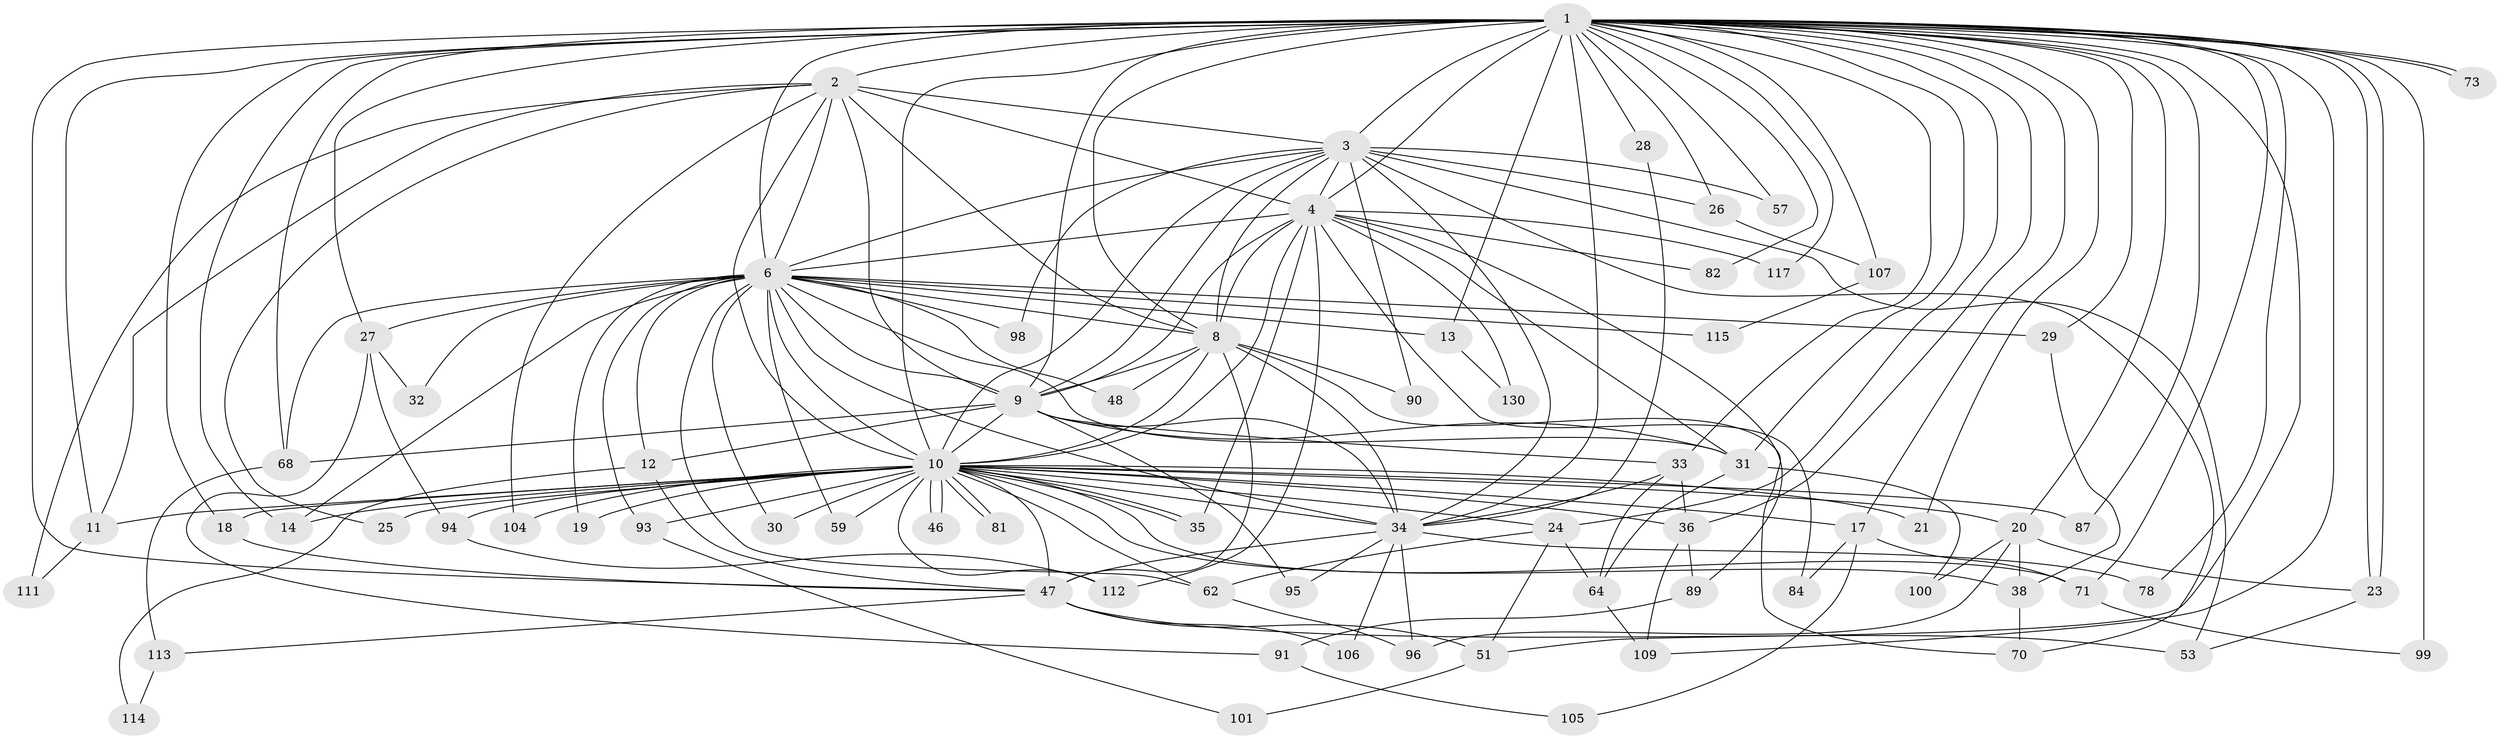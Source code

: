 // original degree distribution, {43: 0.006802721088435374, 14: 0.006802721088435374, 16: 0.006802721088435374, 20: 0.006802721088435374, 26: 0.006802721088435374, 27: 0.006802721088435374, 19: 0.006802721088435374, 12: 0.006802721088435374, 18: 0.006802721088435374, 45: 0.006802721088435374, 4: 0.08163265306122448, 3: 0.23129251700680273, 5: 0.061224489795918366, 6: 0.02040816326530612, 2: 0.5102040816326531, 7: 0.006802721088435374, 9: 0.013605442176870748, 10: 0.006802721088435374}
// Generated by graph-tools (version 1.1) at 2025/14/03/09/25 04:14:05]
// undirected, 73 vertices, 185 edges
graph export_dot {
graph [start="1"]
  node [color=gray90,style=filled];
  1 [super="+5"];
  2;
  3;
  4;
  6 [super="+80+145+66+42+7"];
  8 [super="+43+134"];
  9 [super="+22"];
  10 [super="+49+119+74+143+135+132+123+86+15+44+55+121+63+88"];
  11 [super="+40"];
  12 [super="+108"];
  13;
  14;
  17;
  18;
  19;
  20 [super="+69"];
  21 [super="+140"];
  23;
  24 [super="+77"];
  25;
  26;
  27;
  28;
  29;
  30;
  31 [super="+142+61"];
  32;
  33;
  34 [super="+39+110+75+50"];
  35 [super="+41"];
  36 [super="+60"];
  38 [super="+54"];
  46;
  47 [super="+139+79+92+52"];
  48;
  51 [super="+102"];
  53 [super="+116+76"];
  57;
  59;
  62;
  64;
  68 [super="+127+129"];
  70;
  71 [super="+85"];
  73;
  78;
  81;
  82;
  84;
  87 [super="+133"];
  89;
  90;
  91;
  93;
  94;
  95;
  96 [super="+128"];
  98;
  99 [super="+125"];
  100;
  101;
  104;
  105;
  106;
  107;
  109 [super="+122"];
  111;
  112 [super="+137"];
  113;
  114;
  115;
  117;
  130;
  1 -- 2 [weight=2];
  1 -- 3 [weight=2];
  1 -- 4 [weight=2];
  1 -- 6 [weight=7];
  1 -- 8 [weight=3];
  1 -- 9 [weight=2];
  1 -- 10 [weight=5];
  1 -- 13;
  1 -- 14;
  1 -- 17;
  1 -- 18;
  1 -- 21 [weight=2];
  1 -- 23;
  1 -- 23;
  1 -- 24 [weight=3];
  1 -- 26;
  1 -- 27;
  1 -- 29;
  1 -- 34 [weight=4];
  1 -- 47 [weight=2];
  1 -- 57;
  1 -- 73;
  1 -- 73;
  1 -- 82;
  1 -- 87 [weight=2];
  1 -- 99 [weight=2];
  1 -- 71;
  1 -- 31 [weight=3];
  1 -- 68;
  1 -- 78;
  1 -- 20;
  1 -- 28;
  1 -- 33;
  1 -- 107;
  1 -- 109;
  1 -- 51;
  1 -- 117;
  1 -- 11;
  1 -- 36;
  2 -- 3;
  2 -- 4;
  2 -- 6 [weight=2];
  2 -- 8;
  2 -- 9;
  2 -- 10 [weight=2];
  2 -- 11;
  2 -- 25;
  2 -- 104;
  2 -- 111;
  3 -- 4;
  3 -- 6 [weight=2];
  3 -- 8;
  3 -- 9;
  3 -- 10;
  3 -- 26;
  3 -- 53;
  3 -- 57;
  3 -- 70;
  3 -- 90;
  3 -- 98;
  3 -- 34;
  4 -- 6 [weight=3];
  4 -- 8 [weight=2];
  4 -- 9;
  4 -- 10 [weight=2];
  4 -- 31;
  4 -- 82;
  4 -- 84;
  4 -- 89;
  4 -- 117;
  4 -- 130;
  4 -- 35;
  4 -- 112;
  6 -- 8 [weight=3];
  6 -- 9 [weight=3];
  6 -- 10 [weight=6];
  6 -- 12;
  6 -- 14;
  6 -- 29;
  6 -- 30 [weight=3];
  6 -- 48;
  6 -- 59;
  6 -- 62;
  6 -- 93;
  6 -- 98;
  6 -- 115;
  6 -- 68 [weight=2];
  6 -- 34;
  6 -- 19 [weight=2];
  6 -- 13;
  6 -- 27;
  6 -- 31 [weight=2];
  6 -- 32;
  8 -- 9;
  8 -- 10 [weight=2];
  8 -- 48;
  8 -- 34 [weight=3];
  8 -- 90;
  8 -- 70;
  8 -- 47;
  9 -- 10 [weight=3];
  9 -- 12;
  9 -- 31;
  9 -- 33;
  9 -- 68;
  9 -- 95;
  9 -- 34;
  10 -- 11;
  10 -- 18;
  10 -- 19;
  10 -- 20;
  10 -- 25;
  10 -- 34 [weight=2];
  10 -- 35;
  10 -- 35;
  10 -- 36;
  10 -- 38;
  10 -- 46;
  10 -- 46;
  10 -- 71;
  10 -- 81;
  10 -- 81;
  10 -- 87;
  10 -- 94;
  10 -- 104;
  10 -- 21;
  10 -- 47 [weight=2];
  10 -- 62;
  10 -- 24;
  10 -- 17;
  10 -- 59;
  10 -- 30;
  10 -- 112;
  10 -- 93;
  10 -- 14;
  11 -- 111;
  12 -- 114;
  12 -- 47;
  13 -- 130;
  17 -- 71;
  17 -- 84;
  17 -- 105;
  18 -- 47;
  20 -- 38;
  20 -- 100;
  20 -- 96;
  20 -- 23;
  23 -- 53;
  24 -- 62;
  24 -- 64;
  24 -- 51;
  26 -- 107;
  27 -- 32;
  27 -- 91;
  27 -- 94;
  28 -- 34;
  29 -- 38;
  31 -- 64;
  31 -- 100;
  33 -- 36;
  33 -- 64;
  33 -- 34;
  34 -- 95;
  34 -- 106;
  34 -- 96;
  34 -- 78;
  34 -- 47;
  36 -- 89;
  36 -- 109;
  38 -- 70;
  47 -- 51;
  47 -- 53 [weight=2];
  47 -- 113;
  47 -- 106;
  51 -- 101;
  62 -- 96;
  64 -- 109;
  68 -- 113;
  71 -- 99;
  89 -- 91;
  91 -- 105;
  93 -- 101;
  94 -- 112;
  107 -- 115;
  113 -- 114;
}
